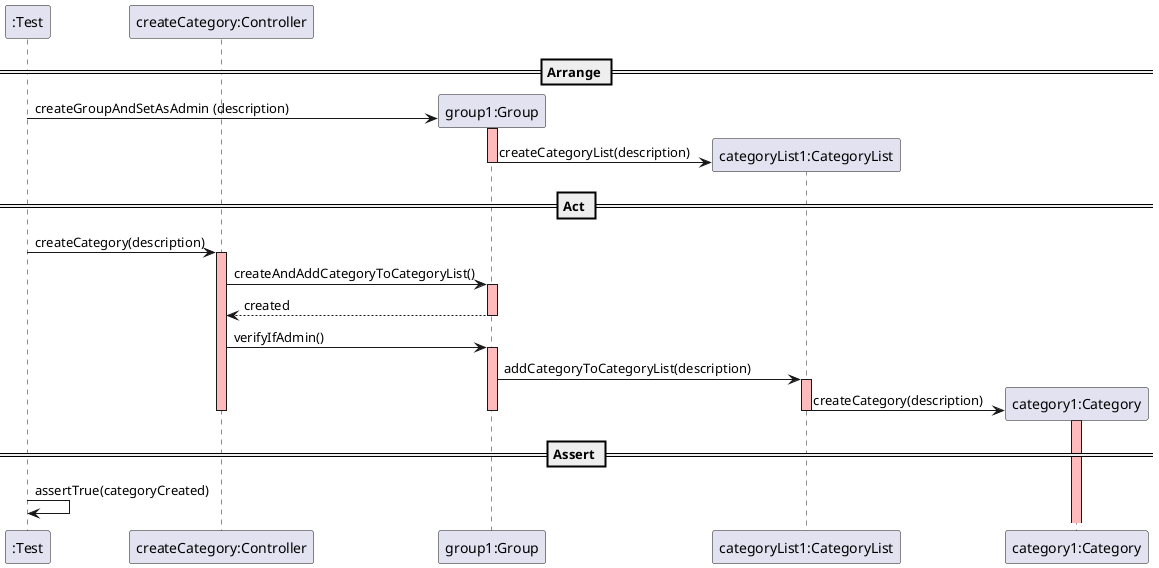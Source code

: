 @startuml
create ":Test"

== Arrange ==
create "createCategory:Controller"
create "group1:Group"
":Test" -> "group1:Group" : createGroupAndSetAsAdmin (description)
activate "group1:Group" #FFBBBB
create "categoryList1:CategoryList"
"group1:Group" -> "categoryList1:CategoryList" :  createCategoryList(description)
deactivate "group1:Group" #FFBBBB





== Act ==
":Test" -> "createCategory:Controller" : createCategory(description)
activate "createCategory:Controller" #FFBBBB

"createCategory:Controller" -> "group1:Group" : createAndAddCategoryToCategoryList()
activate "group1:Group" #FFBBBB
"group1:Group" -->"createCategory:Controller" :created
deactivate "group1:Group" #FFBBBB
"createCategory:Controller" -> "group1:Group" : verifyIfAdmin()
activate "group1:Group" #FFBBBB

"group1:Group" -> "categoryList1:CategoryList" : addCategoryToCategoryList(description)
activate "categoryList1:CategoryList" #FFBBBB

create "category1:Category"
"categoryList1:CategoryList" -> "category1:Category"  : createCategory(description)
activate "category1:Category" #FFBBBB

deactivate "createCategory:Controller" #FFBBBB
deactivate "group1:Group" #FFBBBB
deactivate "categoryList1:CategoryList"
deactivate "category1:Category"





== Assert ==
":Test" -> ":Test" : assertTrue(categoryCreated)
@enduml